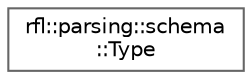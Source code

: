 digraph "类继承关系图"
{
 // LATEX_PDF_SIZE
  bgcolor="transparent";
  edge [fontname=Helvetica,fontsize=10,labelfontname=Helvetica,labelfontsize=10];
  node [fontname=Helvetica,fontsize=10,shape=box,height=0.2,width=0.4];
  rankdir="LR";
  Node0 [id="Node000000",label="rfl::parsing::schema\l::Type",height=0.2,width=0.4,color="grey40", fillcolor="white", style="filled",URL="$structrfl_1_1parsing_1_1schema_1_1_type.html",tooltip=" "];
}
